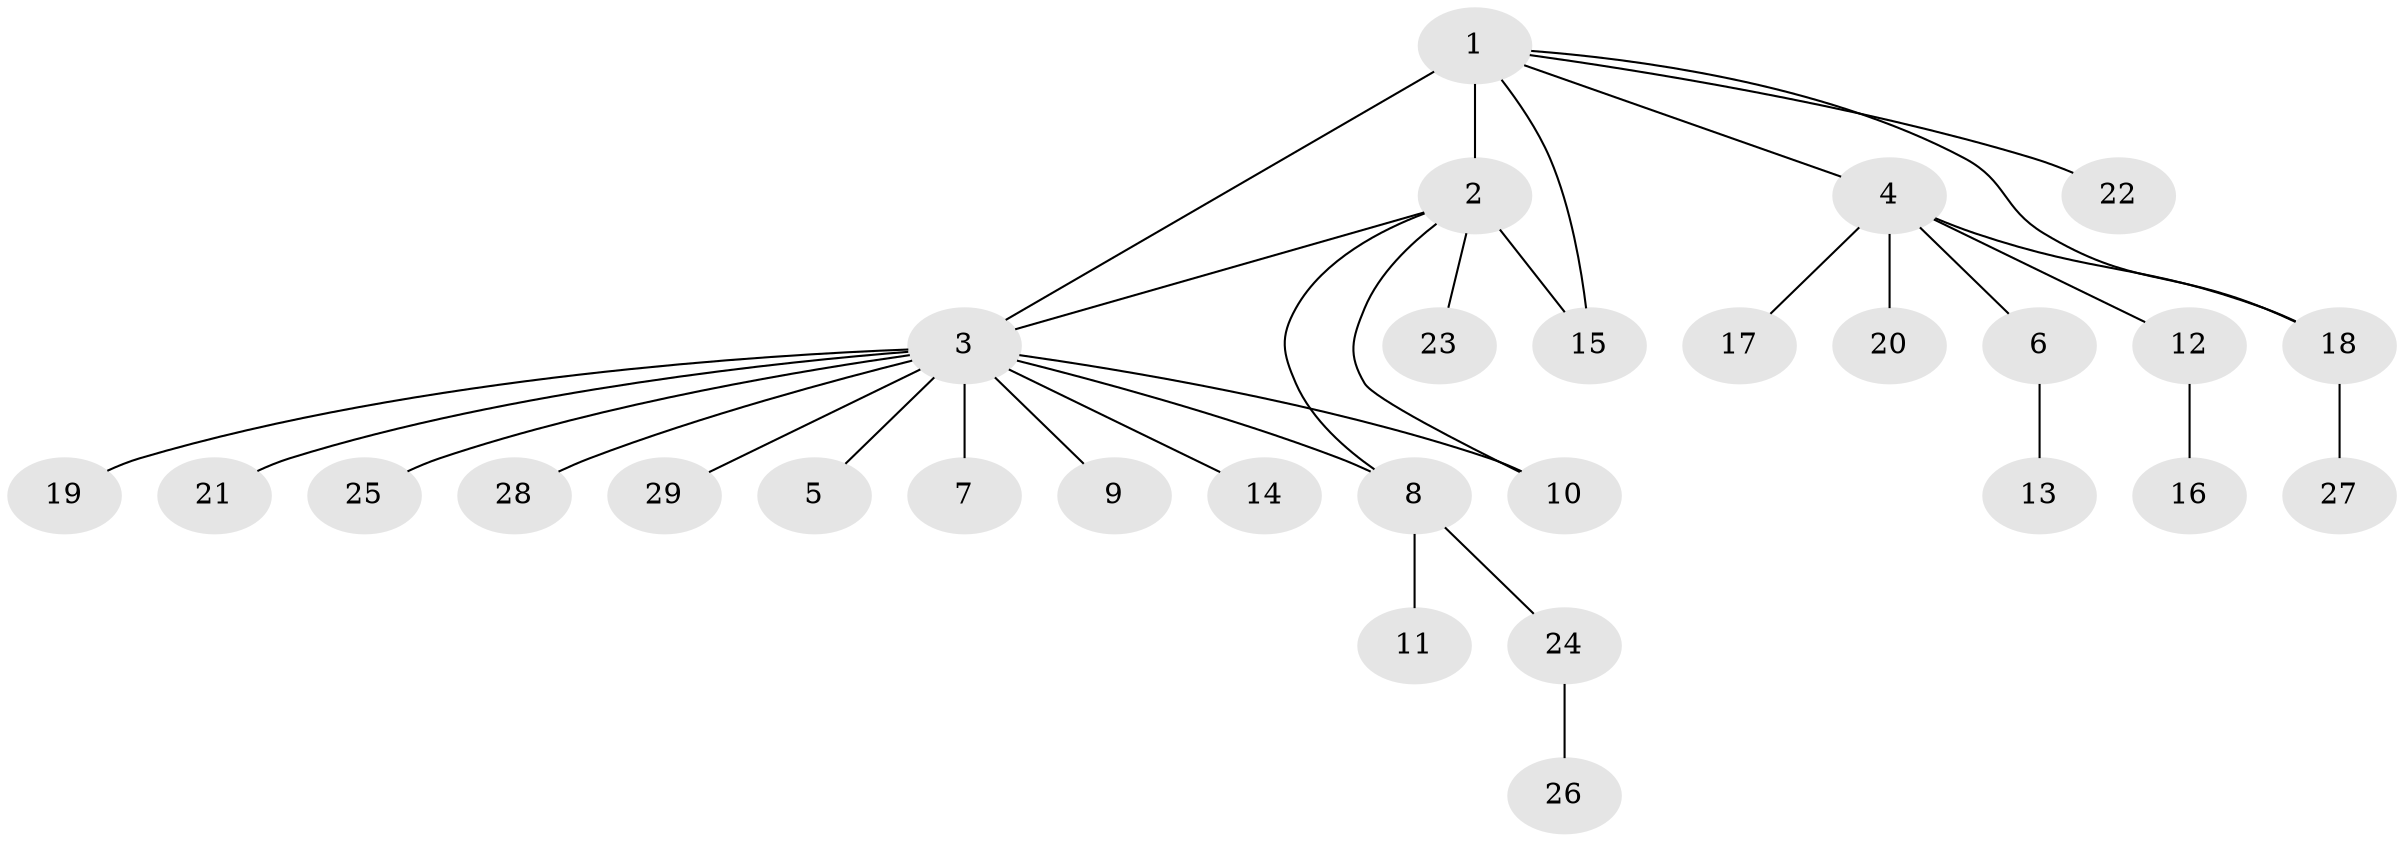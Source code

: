 // original degree distribution, {23: 0.017543859649122806, 3: 0.14035087719298245, 2: 0.17543859649122806, 15: 0.017543859649122806, 8: 0.017543859649122806, 4: 0.017543859649122806, 1: 0.5964912280701754, 6: 0.017543859649122806}
// Generated by graph-tools (version 1.1) at 2025/35/03/09/25 02:35:48]
// undirected, 29 vertices, 33 edges
graph export_dot {
graph [start="1"]
  node [color=gray90,style=filled];
  1;
  2;
  3;
  4;
  5;
  6;
  7;
  8;
  9;
  10;
  11;
  12;
  13;
  14;
  15;
  16;
  17;
  18;
  19;
  20;
  21;
  22;
  23;
  24;
  25;
  26;
  27;
  28;
  29;
  1 -- 2 [weight=12.0];
  1 -- 3 [weight=1.0];
  1 -- 4 [weight=1.0];
  1 -- 15 [weight=1.0];
  1 -- 18 [weight=2.0];
  1 -- 22 [weight=1.0];
  2 -- 3 [weight=1.0];
  2 -- 8 [weight=1.0];
  2 -- 10 [weight=1.0];
  2 -- 15 [weight=1.0];
  2 -- 23 [weight=1.0];
  3 -- 5 [weight=1.0];
  3 -- 7 [weight=1.0];
  3 -- 8 [weight=1.0];
  3 -- 9 [weight=1.0];
  3 -- 10 [weight=1.0];
  3 -- 14 [weight=1.0];
  3 -- 19 [weight=1.0];
  3 -- 21 [weight=1.0];
  3 -- 25 [weight=1.0];
  3 -- 28 [weight=1.0];
  3 -- 29 [weight=1.0];
  4 -- 6 [weight=1.0];
  4 -- 12 [weight=1.0];
  4 -- 17 [weight=1.0];
  4 -- 18 [weight=1.0];
  4 -- 20 [weight=1.0];
  6 -- 13 [weight=1.0];
  8 -- 11 [weight=2.0];
  8 -- 24 [weight=1.0];
  12 -- 16 [weight=1.0];
  18 -- 27 [weight=1.0];
  24 -- 26 [weight=1.0];
}
